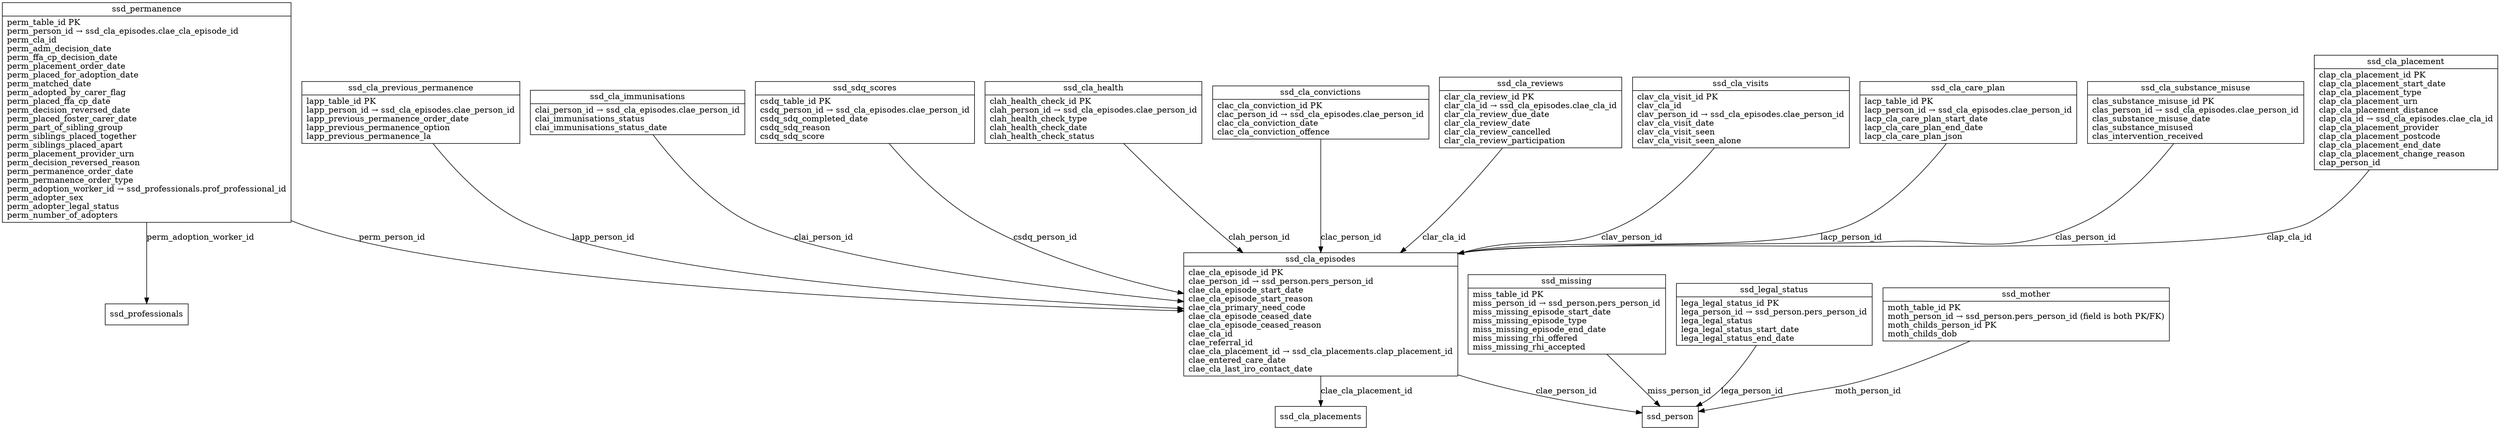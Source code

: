 digraph G {
  node [shape=record];
  ssd_permanence [label="{ssd_permanence|perm_table_id PK\lperm_person_id → ssd_cla_episodes.clae_cla_episode_id\lperm_cla_id\lperm_adm_decision_date\lperm_ffa_cp_decision_date\lperm_placement_order_date\lperm_placed_for_adoption_date\lperm_matched_date\lperm_adopted_by_carer_flag\lperm_placed_ffa_cp_date\lperm_decision_reversed_date\lperm_placed_foster_carer_date\lperm_part_of_sibling_group\lperm_siblings_placed_together\lperm_siblings_placed_apart\lperm_placement_provider_urn\lperm_decision_reversed_reason\lperm_permanence_order_date\lperm_permanence_order_type\lperm_adoption_worker_id → ssd_professionals.prof_professional_id\lperm_adopter_sex\lperm_adopter_legal_status\lperm_number_of_adopters\l}"];
  ssd_cla_previous_permanence [label="{ssd_cla_previous_permanence|lapp_table_id PK\llapp_person_id → ssd_cla_episodes.clae_person_id\llapp_previous_permanence_order_date\llapp_previous_permanence_option\llapp_previous_permanence_la\l}"];
  ssd_cla_immunisations [label="{ssd_cla_immunisations|clai_person_id → ssd_cla_episodes.clae_person_id\lclai_immunisations_status\lclai_immunisations_status_date\l}"];
  ssd_sdq_scores [label="{ssd_sdq_scores|csdq_table_id PK\lcsdq_person_id → ssd_cla_episodes.clae_person_id\lcsdq_sdq_completed_date\lcsdq_sdq_reason\lcsdq_sdq_score\l}"];
  ssd_cla_health [label="{ssd_cla_health|clah_health_check_id PK\lclah_person_id → ssd_cla_episodes.clae_person_id\lclah_health_check_type\lclah_health_check_date\lclah_health_check_status\l}"];
  ssd_cla_convictions [label="{ssd_cla_convictions|clac_cla_conviction_id PK\lclac_person_id → ssd_cla_episodes.clae_person_id\lclac_cla_conviction_date\lclac_cla_conviction_offence\l}"];
  ssd_missing [label="{ssd_missing|miss_table_id PK\lmiss_person_id → ssd_person.pers_person_id\lmiss_missing_episode_start_date\lmiss_missing_episode_type\lmiss_missing_episode_end_date\lmiss_missing_rhi_offered\lmiss_missing_rhi_accepted\l}"];
  ssd_legal_status [label="{ssd_legal_status|lega_legal_status_id PK\llega_person_id → ssd_person.pers_person_id\llega_legal_status\llega_legal_status_start_date\llega_legal_status_end_date\l}"];
  ssd_cla_reviews [label="{ssd_cla_reviews|clar_cla_review_id PK\lclar_cla_id → ssd_cla_episodes.clae_cla_id\lclar_cla_review_due_date\lclar_cla_review_date\lclar_cla_review_cancelled\lclar_cla_review_participation\l}"];
  ssd_mother [label="{ssd_mother|moth_table_id PK\lmoth_person_id → ssd_person.pers_person_id (field is both PK/FK)\lmoth_childs_person_id PK\lmoth_childs_dob\l}"];
  ssd_cla_visits [label="{ssd_cla_visits|clav_cla_visit_id PK\lclav_cla_id\lclav_person_id → ssd_cla_episodes.clae_person_id\lclav_cla_visit_date\lclav_cla_visit_seen\lclav_cla_visit_seen_alone\l}"];
  ssd_cla_care_plan [label="{ssd_cla_care_plan|lacp_table_id PK\llacp_person_id → ssd_cla_episodes.clae_person_id\llacp_cla_care_plan_start_date\llacp_cla_care_plan_end_date\llacp_cla_care_plan_json\l}"];
  ssd_cla_substance_misuse [label="{ssd_cla_substance_misuse|clas_substance_misuse_id PK\lclas_person_id → ssd_cla_episodes.clae_person_id\lclas_substance_misuse_date\lclas_substance_misused\lclas_intervention_received\l}"];
  ssd_cla_episodes [label="{ssd_cla_episodes|clae_cla_episode_id PK\lclae_person_id → ssd_person.pers_person_id\lclae_cla_episode_start_date\lclae_cla_episode_start_reason\lclae_cla_primary_need_code\lclae_cla_episode_ceased_date\lclae_cla_episode_ceased_reason\lclae_cla_id\lclae_referral_id\lclae_cla_placement_id → ssd_cla_placements.clap_placement_id\lclae_entered_care_date\lclae_cla_last_iro_contact_date\l}"];
  ssd_cla_placement [label="{ssd_cla_placement|clap_cla_placement_id PK\lclap_cla_placement_start_date\lclap_cla_placement_type\lclap_cla_placement_urn\lclap_cla_placement_distance\lclap_cla_id → ssd_cla_episodes.clae_cla_id\lclap_cla_placement_provider\lclap_cla_placement_postcode\lclap_cla_placement_end_date\lclap_cla_placement_change_reason\lclap_person_id\l}"];
  ssd_permanence -> ssd_cla_episodes [label="perm_person_id"];
  ssd_permanence -> ssd_professionals [label="perm_adoption_worker_id"];
  ssd_cla_previous_permanence -> ssd_cla_episodes [label="lapp_person_id"];
  ssd_cla_immunisations -> ssd_cla_episodes [label="clai_person_id"];
  ssd_sdq_scores -> ssd_cla_episodes [label="csdq_person_id"];
  ssd_cla_health -> ssd_cla_episodes [label="clah_person_id"];
  ssd_cla_convictions -> ssd_cla_episodes [label="clac_person_id"];
  ssd_missing -> ssd_person [label="miss_person_id"];
  ssd_legal_status -> ssd_person [label="lega_person_id"];
  ssd_cla_reviews -> ssd_cla_episodes [label="clar_cla_id"];
  ssd_mother -> ssd_person [label="moth_person_id"];
  ssd_cla_visits -> ssd_cla_episodes [label="clav_person_id"];
  ssd_cla_care_plan -> ssd_cla_episodes [label="lacp_person_id"];
  ssd_cla_substance_misuse -> ssd_cla_episodes [label="clas_person_id"];
  ssd_cla_episodes -> ssd_person [label="clae_person_id"];
  ssd_cla_episodes -> ssd_cla_placements [label="clae_cla_placement_id"];
  ssd_cla_placement -> ssd_cla_episodes [label="clap_cla_id"];
}